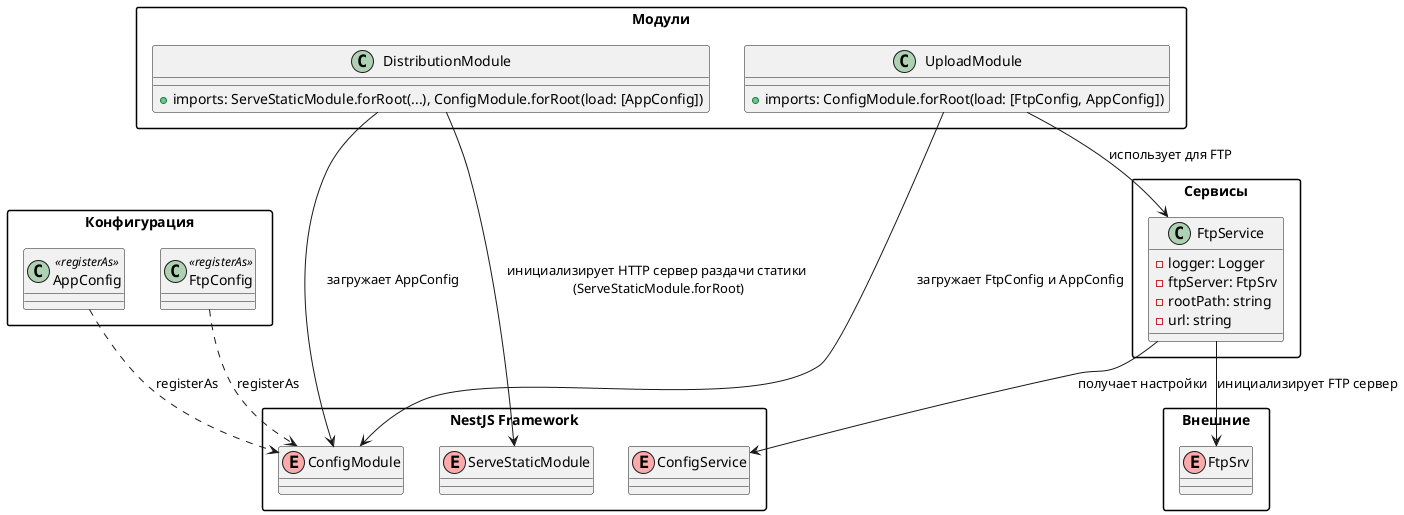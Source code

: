 @startuml
skinparam rankdir TB
skinparam packageStyle rectangle

' Конфигурация
package "Конфигурация" {
  class AppConfig <<registerAs>>
  class FtpConfig <<registerAs>>
}

' NestJS Framework
package "NestJS Framework" {
  class ConfigModule << (E,#FFAAAA) >>
  class ServeStaticModule << (E,#FFAAAA) >>
  class ConfigService << (E,#FFAAAA) >>
}

' Модули приложения
package "Модули" {
  class DistributionModule {
    +imports: ServeStaticModule.forRoot(...), ConfigModule.forRoot(load: [AppConfig])
  }
  class UploadModule {
    +imports: ConfigModule.forRoot(load: [FtpConfig, AppConfig])
  }
}

' Сервисы
package "Сервисы" {
  class FtpService {
    - logger: Logger
    - ftpServer: FtpSrv
    - rootPath: string
    - url: string
  }
}

' Внешние библиотеки
package "Внешние" {
  class FtpSrv << (E,#FFAAAA) >>
}

' Связи между элементами
DistributionModule --> ServeStaticModule : инициализирует HTTP сервер раздачи статики \n(ServeStaticModule.forRoot)
DistributionModule --> ConfigModule : загружает AppConfig
UploadModule --> ConfigModule : загружает FtpConfig и AppConfig
FtpService --> ConfigService : получает настройки
FtpService --> FtpSrv : инициализирует FTP сервер
UploadModule --> FtpService : использует для FTP

AppConfig ..> ConfigModule : registerAs
FtpConfig ..> ConfigModule : registerAs

@enduml
